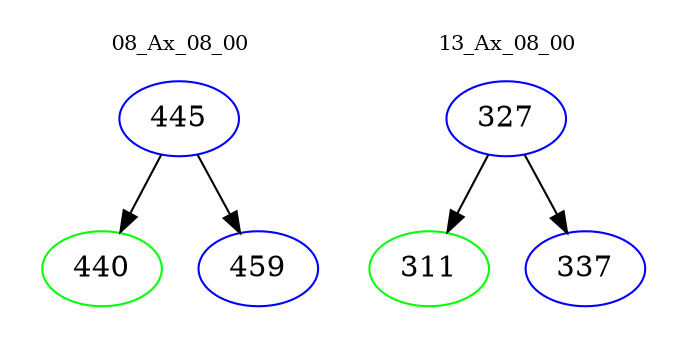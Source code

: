 digraph{
subgraph cluster_0 {
color = white
label = "08_Ax_08_00";
fontsize=10;
T0_445 [label="445", color="blue"]
T0_445 -> T0_440 [color="black"]
T0_440 [label="440", color="green"]
T0_445 -> T0_459 [color="black"]
T0_459 [label="459", color="blue"]
}
subgraph cluster_1 {
color = white
label = "13_Ax_08_00";
fontsize=10;
T1_327 [label="327", color="blue"]
T1_327 -> T1_311 [color="black"]
T1_311 [label="311", color="green"]
T1_327 -> T1_337 [color="black"]
T1_337 [label="337", color="blue"]
}
}
